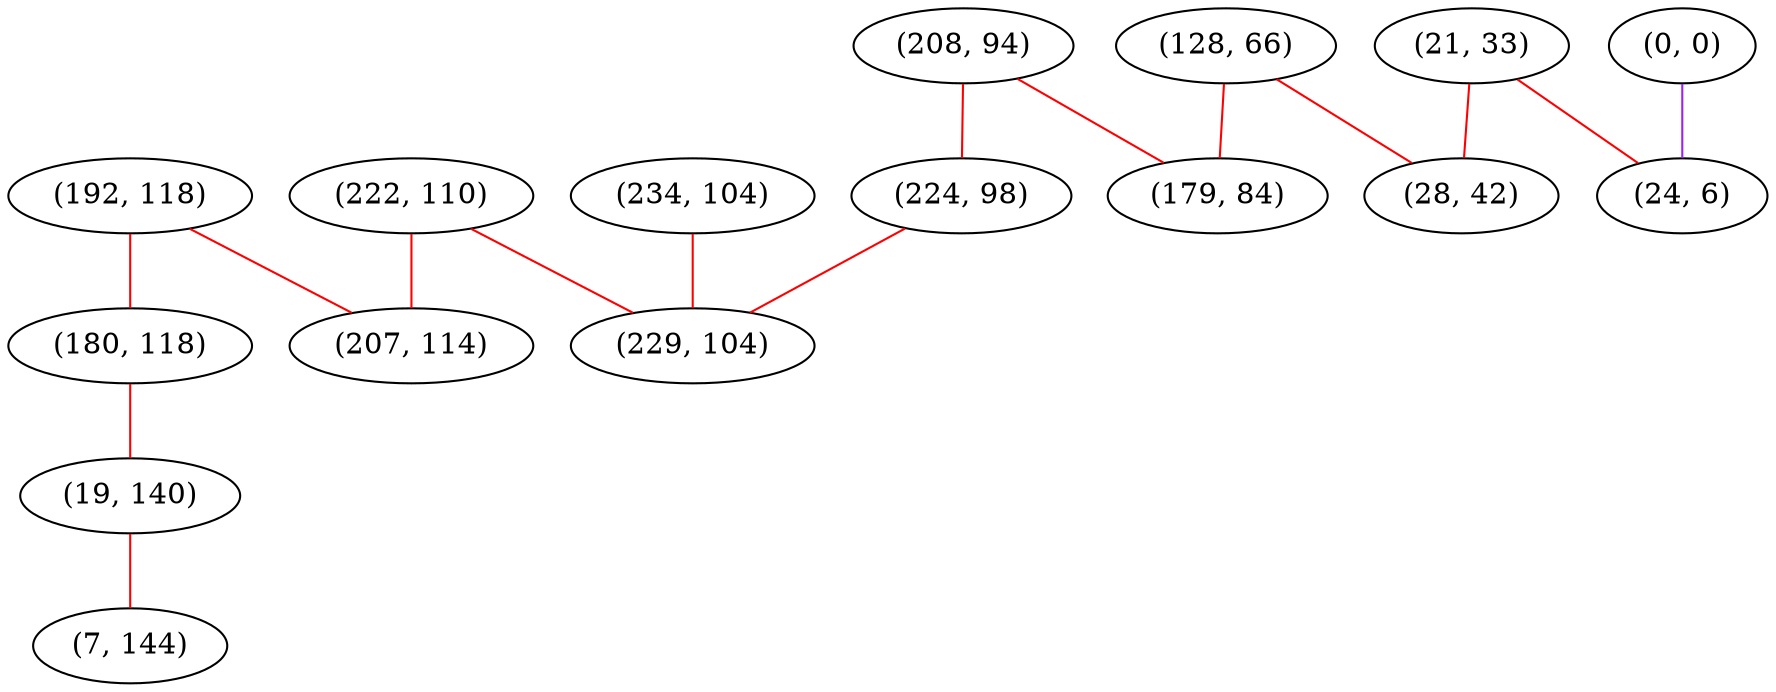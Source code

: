 graph "" {
"(192, 118)";
"(0, 0)";
"(180, 118)";
"(222, 110)";
"(208, 94)";
"(21, 33)";
"(24, 6)";
"(128, 66)";
"(234, 104)";
"(19, 140)";
"(207, 114)";
"(28, 42)";
"(7, 144)";
"(179, 84)";
"(224, 98)";
"(229, 104)";
"(192, 118)" -- "(180, 118)"  [color=red, key=0, weight=1];
"(192, 118)" -- "(207, 114)"  [color=red, key=0, weight=1];
"(0, 0)" -- "(24, 6)"  [color=purple, key=0, weight=4];
"(180, 118)" -- "(19, 140)"  [color=red, key=0, weight=1];
"(222, 110)" -- "(229, 104)"  [color=red, key=0, weight=1];
"(222, 110)" -- "(207, 114)"  [color=red, key=0, weight=1];
"(208, 94)" -- "(179, 84)"  [color=red, key=0, weight=1];
"(208, 94)" -- "(224, 98)"  [color=red, key=0, weight=1];
"(21, 33)" -- "(28, 42)"  [color=red, key=0, weight=1];
"(21, 33)" -- "(24, 6)"  [color=red, key=0, weight=1];
"(128, 66)" -- "(28, 42)"  [color=red, key=0, weight=1];
"(128, 66)" -- "(179, 84)"  [color=red, key=0, weight=1];
"(234, 104)" -- "(229, 104)"  [color=red, key=0, weight=1];
"(19, 140)" -- "(7, 144)"  [color=red, key=0, weight=1];
"(224, 98)" -- "(229, 104)"  [color=red, key=0, weight=1];
}
